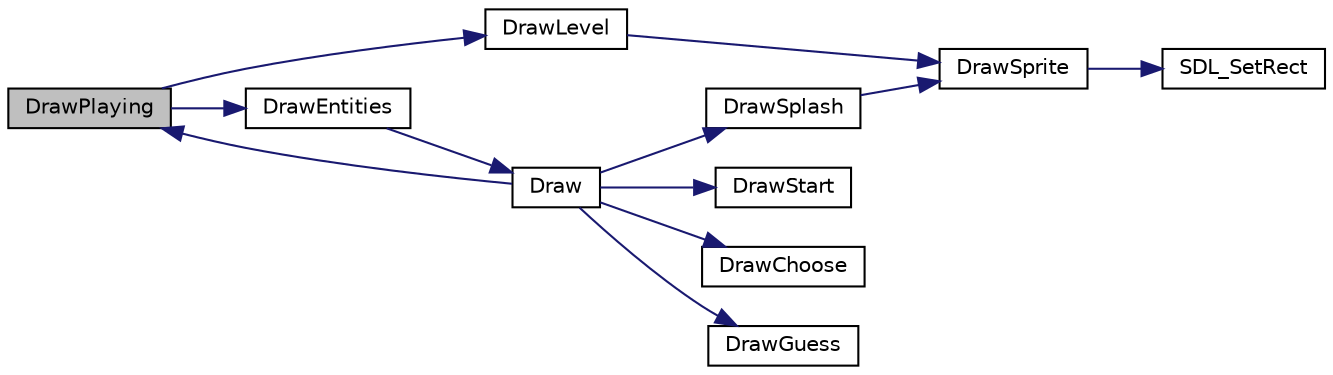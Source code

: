 digraph "DrawPlaying"
{
  edge [fontname="Helvetica",fontsize="10",labelfontname="Helvetica",labelfontsize="10"];
  node [fontname="Helvetica",fontsize="10",shape=record];
  rankdir="LR";
  Node1 [label="DrawPlaying",height=0.2,width=0.4,color="black", fillcolor="grey75", style="filled", fontcolor="black"];
  Node1 -> Node2 [color="midnightblue",fontsize="10",style="solid",fontname="Helvetica"];
  Node2 [label="DrawLevel",height=0.2,width=0.4,color="black", fillcolor="white", style="filled",URL="$parselevel_8c.html#af0b3b2530a9027139729335d90824340"];
  Node2 -> Node3 [color="midnightblue",fontsize="10",style="solid",fontname="Helvetica"];
  Node3 [label="DrawSprite",height=0.2,width=0.4,color="black", fillcolor="white", style="filled",URL="$graphics_8c.html#a17fde33b1d856d825920d633285aec6e"];
  Node3 -> Node4 [color="midnightblue",fontsize="10",style="solid",fontname="Helvetica"];
  Node4 [label="SDL_SetRect",height=0.2,width=0.4,color="black", fillcolor="white", style="filled",URL="$graphics_8c.html#af04a9f3481d89afc13d2e2e0a621fad6"];
  Node1 -> Node5 [color="midnightblue",fontsize="10",style="solid",fontname="Helvetica"];
  Node5 [label="DrawEntities",height=0.2,width=0.4,color="black", fillcolor="white", style="filled",URL="$entity_8c.html#a7406ec610d0755cd8022ceea378f83a6"];
  Node5 -> Node6 [color="midnightblue",fontsize="10",style="solid",fontname="Helvetica"];
  Node6 [label="Draw",height=0.2,width=0.4,color="black", fillcolor="white", style="filled",URL="$game_8c.html#a3d5cf0d8d37b6b17224867eb397c9a16"];
  Node6 -> Node7 [color="midnightblue",fontsize="10",style="solid",fontname="Helvetica"];
  Node7 [label="DrawSplash",height=0.2,width=0.4,color="black", fillcolor="white", style="filled",URL="$game_8c.html#addfb0717b9d4923ffd6ca6a879a24d8a"];
  Node7 -> Node3 [color="midnightblue",fontsize="10",style="solid",fontname="Helvetica"];
  Node6 -> Node8 [color="midnightblue",fontsize="10",style="solid",fontname="Helvetica"];
  Node8 [label="DrawStart",height=0.2,width=0.4,color="black", fillcolor="white", style="filled",URL="$game_8c.html#a649bc00af241211bb527b38ea5100f35"];
  Node6 -> Node9 [color="midnightblue",fontsize="10",style="solid",fontname="Helvetica"];
  Node9 [label="DrawChoose",height=0.2,width=0.4,color="black", fillcolor="white", style="filled",URL="$game_8c.html#aa4fdce6f0033a5f2bfc633e9d5edc55a"];
  Node6 -> Node10 [color="midnightblue",fontsize="10",style="solid",fontname="Helvetica"];
  Node10 [label="DrawGuess",height=0.2,width=0.4,color="black", fillcolor="white", style="filled",URL="$game_8c.html#a3d1af84dd28675b906294f461ba1eacd"];
  Node6 -> Node1 [color="midnightblue",fontsize="10",style="solid",fontname="Helvetica"];
}
